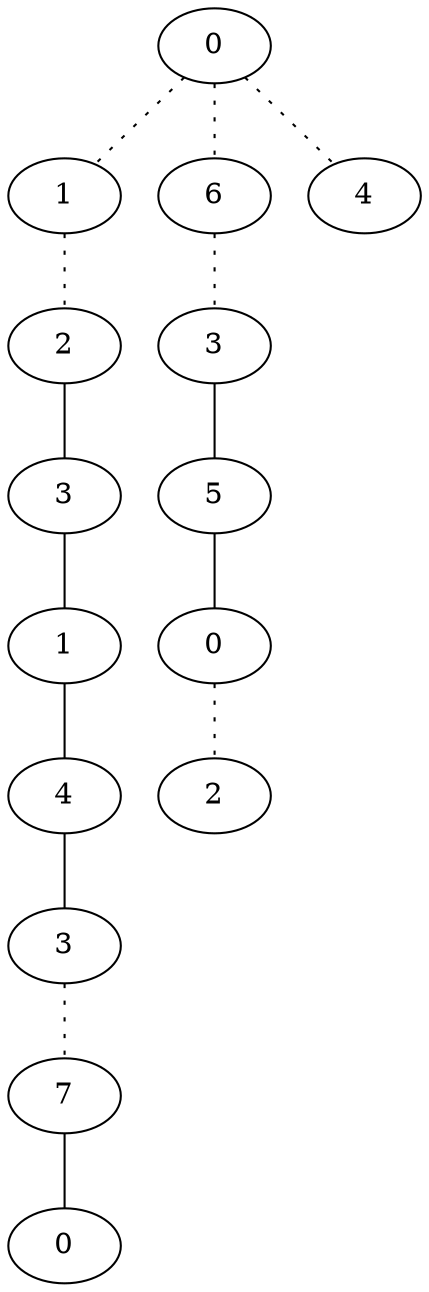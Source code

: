 graph {
a0[label=0];
a1[label=1];
a2[label=2];
a3[label=3];
a4[label=1];
a5[label=4];
a6[label=3];
a7[label=7];
a8[label=0];
a9[label=6];
a10[label=3];
a11[label=5];
a12[label=0];
a13[label=2];
a14[label=4];
a0 -- a1 [style=dotted];
a0 -- a9 [style=dotted];
a0 -- a14 [style=dotted];
a1 -- a2 [style=dotted];
a2 -- a3;
a3 -- a4;
a4 -- a5;
a5 -- a6;
a6 -- a7 [style=dotted];
a7 -- a8;
a9 -- a10 [style=dotted];
a10 -- a11;
a11 -- a12;
a12 -- a13 [style=dotted];
}
